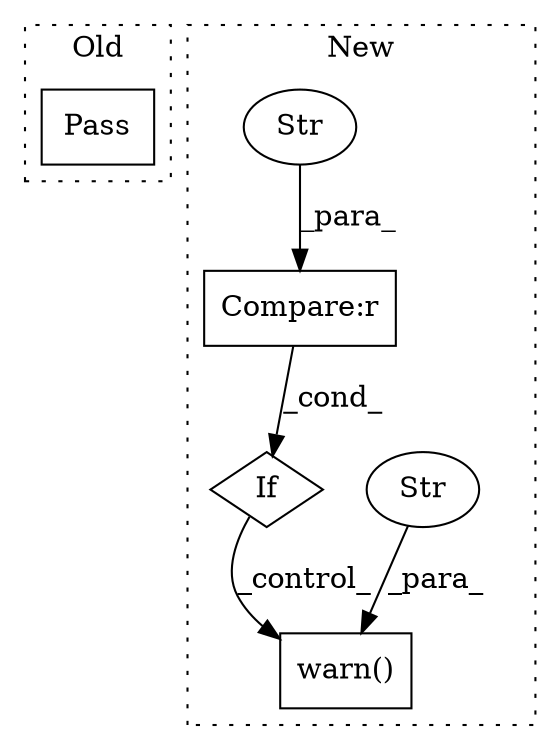 digraph G {
subgraph cluster0 {
1 [label="Pass" a="62" s="3515" l="4" shape="box"];
label = "Old";
style="dotted";
}
subgraph cluster1 {
2 [label="warn()" a="75" s="902,1354" l="22,10" shape="box"];
3 [label="Str" a="66" s="924" l="430" shape="ellipse"];
4 [label="If" a="96" s="829" l="3" shape="diamond"];
5 [label="Compare:r" a="40" s="865" l="27" shape="box"];
6 [label="Str" a="66" s="865" l="11" shape="ellipse"];
label = "New";
style="dotted";
}
3 -> 2 [label="_para_"];
4 -> 2 [label="_control_"];
5 -> 4 [label="_cond_"];
6 -> 5 [label="_para_"];
}